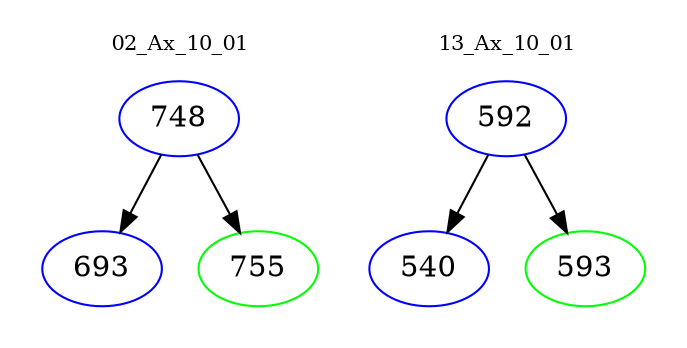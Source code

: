 digraph{
subgraph cluster_0 {
color = white
label = "02_Ax_10_01";
fontsize=10;
T0_748 [label="748", color="blue"]
T0_748 -> T0_693 [color="black"]
T0_693 [label="693", color="blue"]
T0_748 -> T0_755 [color="black"]
T0_755 [label="755", color="green"]
}
subgraph cluster_1 {
color = white
label = "13_Ax_10_01";
fontsize=10;
T1_592 [label="592", color="blue"]
T1_592 -> T1_540 [color="black"]
T1_540 [label="540", color="blue"]
T1_592 -> T1_593 [color="black"]
T1_593 [label="593", color="green"]
}
}
